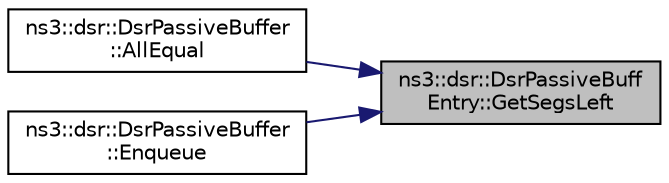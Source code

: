 digraph "ns3::dsr::DsrPassiveBuffEntry::GetSegsLeft"
{
 // LATEX_PDF_SIZE
  edge [fontname="Helvetica",fontsize="10",labelfontname="Helvetica",labelfontsize="10"];
  node [fontname="Helvetica",fontsize="10",shape=record];
  rankdir="RL";
  Node1 [label="ns3::dsr::DsrPassiveBuff\lEntry::GetSegsLeft",height=0.2,width=0.4,color="black", fillcolor="grey75", style="filled", fontcolor="black",tooltip="Get segments left function."];
  Node1 -> Node2 [dir="back",color="midnightblue",fontsize="10",style="solid",fontname="Helvetica"];
  Node2 [label="ns3::dsr::DsrPassiveBuffer\l::AllEqual",height=0.2,width=0.4,color="black", fillcolor="white", style="filled",URL="$classns3_1_1dsr_1_1_dsr_passive_buffer.html#af87acdf99b1ff181b4ffc4376e32c1f6",tooltip="Check if all the entries in passive buffer entry is all equal or not."];
  Node1 -> Node3 [dir="back",color="midnightblue",fontsize="10",style="solid",fontname="Helvetica"];
  Node3 [label="ns3::dsr::DsrPassiveBuffer\l::Enqueue",height=0.2,width=0.4,color="black", fillcolor="white", style="filled",URL="$classns3_1_1dsr_1_1_dsr_passive_buffer.html#a18813680df0977c44e6901f79849d45d",tooltip="Push entry in queue, if there is no entry with the same packet and destination address in queue."];
}

